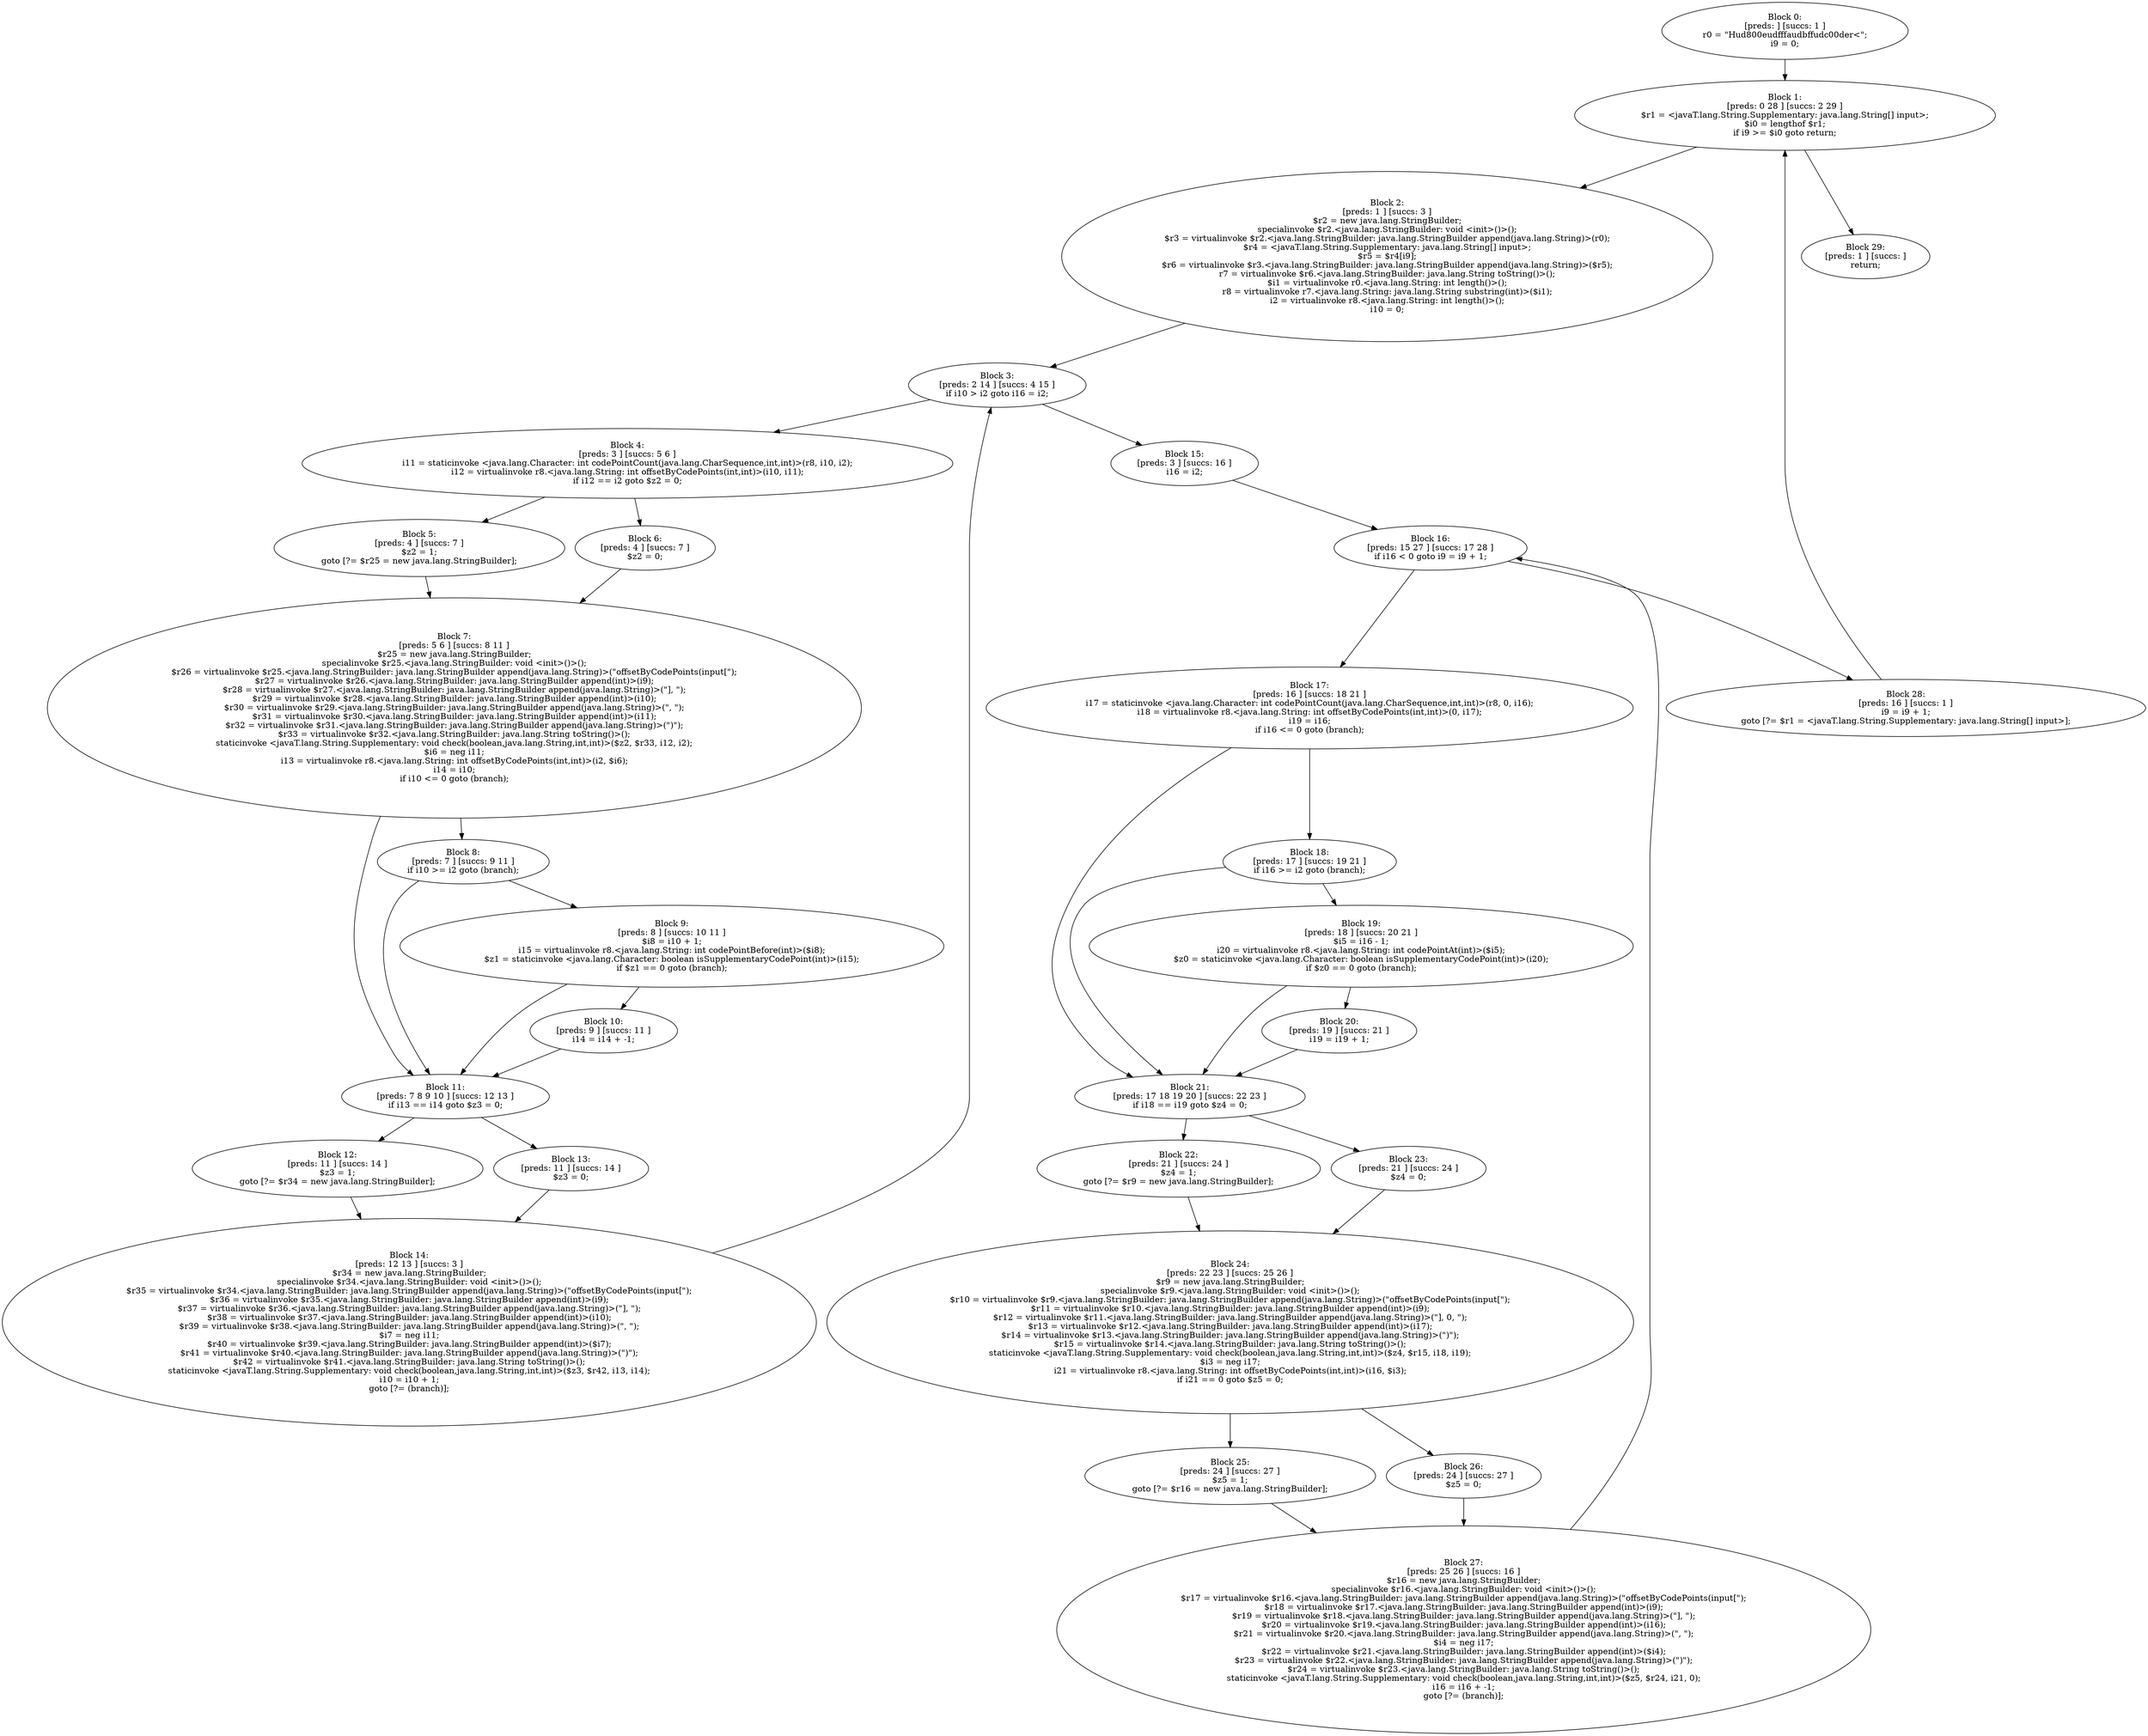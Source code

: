digraph "unitGraph" {
    "Block 0:
[preds: ] [succs: 1 ]
r0 = \"H\ud800e\udfffa\udbff\udc00der<\";
i9 = 0;
"
    "Block 1:
[preds: 0 28 ] [succs: 2 29 ]
$r1 = <javaT.lang.String.Supplementary: java.lang.String[] input>;
$i0 = lengthof $r1;
if i9 >= $i0 goto return;
"
    "Block 2:
[preds: 1 ] [succs: 3 ]
$r2 = new java.lang.StringBuilder;
specialinvoke $r2.<java.lang.StringBuilder: void <init>()>();
$r3 = virtualinvoke $r2.<java.lang.StringBuilder: java.lang.StringBuilder append(java.lang.String)>(r0);
$r4 = <javaT.lang.String.Supplementary: java.lang.String[] input>;
$r5 = $r4[i9];
$r6 = virtualinvoke $r3.<java.lang.StringBuilder: java.lang.StringBuilder append(java.lang.String)>($r5);
r7 = virtualinvoke $r6.<java.lang.StringBuilder: java.lang.String toString()>();
$i1 = virtualinvoke r0.<java.lang.String: int length()>();
r8 = virtualinvoke r7.<java.lang.String: java.lang.String substring(int)>($i1);
i2 = virtualinvoke r8.<java.lang.String: int length()>();
i10 = 0;
"
    "Block 3:
[preds: 2 14 ] [succs: 4 15 ]
if i10 > i2 goto i16 = i2;
"
    "Block 4:
[preds: 3 ] [succs: 5 6 ]
i11 = staticinvoke <java.lang.Character: int codePointCount(java.lang.CharSequence,int,int)>(r8, i10, i2);
i12 = virtualinvoke r8.<java.lang.String: int offsetByCodePoints(int,int)>(i10, i11);
if i12 == i2 goto $z2 = 0;
"
    "Block 5:
[preds: 4 ] [succs: 7 ]
$z2 = 1;
goto [?= $r25 = new java.lang.StringBuilder];
"
    "Block 6:
[preds: 4 ] [succs: 7 ]
$z2 = 0;
"
    "Block 7:
[preds: 5 6 ] [succs: 8 11 ]
$r25 = new java.lang.StringBuilder;
specialinvoke $r25.<java.lang.StringBuilder: void <init>()>();
$r26 = virtualinvoke $r25.<java.lang.StringBuilder: java.lang.StringBuilder append(java.lang.String)>(\"offsetByCodePoints(input[\");
$r27 = virtualinvoke $r26.<java.lang.StringBuilder: java.lang.StringBuilder append(int)>(i9);
$r28 = virtualinvoke $r27.<java.lang.StringBuilder: java.lang.StringBuilder append(java.lang.String)>(\"], \");
$r29 = virtualinvoke $r28.<java.lang.StringBuilder: java.lang.StringBuilder append(int)>(i10);
$r30 = virtualinvoke $r29.<java.lang.StringBuilder: java.lang.StringBuilder append(java.lang.String)>(\", \");
$r31 = virtualinvoke $r30.<java.lang.StringBuilder: java.lang.StringBuilder append(int)>(i11);
$r32 = virtualinvoke $r31.<java.lang.StringBuilder: java.lang.StringBuilder append(java.lang.String)>(\")\");
$r33 = virtualinvoke $r32.<java.lang.StringBuilder: java.lang.String toString()>();
staticinvoke <javaT.lang.String.Supplementary: void check(boolean,java.lang.String,int,int)>($z2, $r33, i12, i2);
$i6 = neg i11;
i13 = virtualinvoke r8.<java.lang.String: int offsetByCodePoints(int,int)>(i2, $i6);
i14 = i10;
if i10 <= 0 goto (branch);
"
    "Block 8:
[preds: 7 ] [succs: 9 11 ]
if i10 >= i2 goto (branch);
"
    "Block 9:
[preds: 8 ] [succs: 10 11 ]
$i8 = i10 + 1;
i15 = virtualinvoke r8.<java.lang.String: int codePointBefore(int)>($i8);
$z1 = staticinvoke <java.lang.Character: boolean isSupplementaryCodePoint(int)>(i15);
if $z1 == 0 goto (branch);
"
    "Block 10:
[preds: 9 ] [succs: 11 ]
i14 = i14 + -1;
"
    "Block 11:
[preds: 7 8 9 10 ] [succs: 12 13 ]
if i13 == i14 goto $z3 = 0;
"
    "Block 12:
[preds: 11 ] [succs: 14 ]
$z3 = 1;
goto [?= $r34 = new java.lang.StringBuilder];
"
    "Block 13:
[preds: 11 ] [succs: 14 ]
$z3 = 0;
"
    "Block 14:
[preds: 12 13 ] [succs: 3 ]
$r34 = new java.lang.StringBuilder;
specialinvoke $r34.<java.lang.StringBuilder: void <init>()>();
$r35 = virtualinvoke $r34.<java.lang.StringBuilder: java.lang.StringBuilder append(java.lang.String)>(\"offsetByCodePoints(input[\");
$r36 = virtualinvoke $r35.<java.lang.StringBuilder: java.lang.StringBuilder append(int)>(i9);
$r37 = virtualinvoke $r36.<java.lang.StringBuilder: java.lang.StringBuilder append(java.lang.String)>(\"], \");
$r38 = virtualinvoke $r37.<java.lang.StringBuilder: java.lang.StringBuilder append(int)>(i10);
$r39 = virtualinvoke $r38.<java.lang.StringBuilder: java.lang.StringBuilder append(java.lang.String)>(\", \");
$i7 = neg i11;
$r40 = virtualinvoke $r39.<java.lang.StringBuilder: java.lang.StringBuilder append(int)>($i7);
$r41 = virtualinvoke $r40.<java.lang.StringBuilder: java.lang.StringBuilder append(java.lang.String)>(\")\");
$r42 = virtualinvoke $r41.<java.lang.StringBuilder: java.lang.String toString()>();
staticinvoke <javaT.lang.String.Supplementary: void check(boolean,java.lang.String,int,int)>($z3, $r42, i13, i14);
i10 = i10 + 1;
goto [?= (branch)];
"
    "Block 15:
[preds: 3 ] [succs: 16 ]
i16 = i2;
"
    "Block 16:
[preds: 15 27 ] [succs: 17 28 ]
if i16 < 0 goto i9 = i9 + 1;
"
    "Block 17:
[preds: 16 ] [succs: 18 21 ]
i17 = staticinvoke <java.lang.Character: int codePointCount(java.lang.CharSequence,int,int)>(r8, 0, i16);
i18 = virtualinvoke r8.<java.lang.String: int offsetByCodePoints(int,int)>(0, i17);
i19 = i16;
if i16 <= 0 goto (branch);
"
    "Block 18:
[preds: 17 ] [succs: 19 21 ]
if i16 >= i2 goto (branch);
"
    "Block 19:
[preds: 18 ] [succs: 20 21 ]
$i5 = i16 - 1;
i20 = virtualinvoke r8.<java.lang.String: int codePointAt(int)>($i5);
$z0 = staticinvoke <java.lang.Character: boolean isSupplementaryCodePoint(int)>(i20);
if $z0 == 0 goto (branch);
"
    "Block 20:
[preds: 19 ] [succs: 21 ]
i19 = i19 + 1;
"
    "Block 21:
[preds: 17 18 19 20 ] [succs: 22 23 ]
if i18 == i19 goto $z4 = 0;
"
    "Block 22:
[preds: 21 ] [succs: 24 ]
$z4 = 1;
goto [?= $r9 = new java.lang.StringBuilder];
"
    "Block 23:
[preds: 21 ] [succs: 24 ]
$z4 = 0;
"
    "Block 24:
[preds: 22 23 ] [succs: 25 26 ]
$r9 = new java.lang.StringBuilder;
specialinvoke $r9.<java.lang.StringBuilder: void <init>()>();
$r10 = virtualinvoke $r9.<java.lang.StringBuilder: java.lang.StringBuilder append(java.lang.String)>(\"offsetByCodePoints(input[\");
$r11 = virtualinvoke $r10.<java.lang.StringBuilder: java.lang.StringBuilder append(int)>(i9);
$r12 = virtualinvoke $r11.<java.lang.StringBuilder: java.lang.StringBuilder append(java.lang.String)>(\"], 0, \");
$r13 = virtualinvoke $r12.<java.lang.StringBuilder: java.lang.StringBuilder append(int)>(i17);
$r14 = virtualinvoke $r13.<java.lang.StringBuilder: java.lang.StringBuilder append(java.lang.String)>(\")\");
$r15 = virtualinvoke $r14.<java.lang.StringBuilder: java.lang.String toString()>();
staticinvoke <javaT.lang.String.Supplementary: void check(boolean,java.lang.String,int,int)>($z4, $r15, i18, i19);
$i3 = neg i17;
i21 = virtualinvoke r8.<java.lang.String: int offsetByCodePoints(int,int)>(i16, $i3);
if i21 == 0 goto $z5 = 0;
"
    "Block 25:
[preds: 24 ] [succs: 27 ]
$z5 = 1;
goto [?= $r16 = new java.lang.StringBuilder];
"
    "Block 26:
[preds: 24 ] [succs: 27 ]
$z5 = 0;
"
    "Block 27:
[preds: 25 26 ] [succs: 16 ]
$r16 = new java.lang.StringBuilder;
specialinvoke $r16.<java.lang.StringBuilder: void <init>()>();
$r17 = virtualinvoke $r16.<java.lang.StringBuilder: java.lang.StringBuilder append(java.lang.String)>(\"offsetByCodePoints(input[\");
$r18 = virtualinvoke $r17.<java.lang.StringBuilder: java.lang.StringBuilder append(int)>(i9);
$r19 = virtualinvoke $r18.<java.lang.StringBuilder: java.lang.StringBuilder append(java.lang.String)>(\"], \");
$r20 = virtualinvoke $r19.<java.lang.StringBuilder: java.lang.StringBuilder append(int)>(i16);
$r21 = virtualinvoke $r20.<java.lang.StringBuilder: java.lang.StringBuilder append(java.lang.String)>(\", \");
$i4 = neg i17;
$r22 = virtualinvoke $r21.<java.lang.StringBuilder: java.lang.StringBuilder append(int)>($i4);
$r23 = virtualinvoke $r22.<java.lang.StringBuilder: java.lang.StringBuilder append(java.lang.String)>(\")\");
$r24 = virtualinvoke $r23.<java.lang.StringBuilder: java.lang.String toString()>();
staticinvoke <javaT.lang.String.Supplementary: void check(boolean,java.lang.String,int,int)>($z5, $r24, i21, 0);
i16 = i16 + -1;
goto [?= (branch)];
"
    "Block 28:
[preds: 16 ] [succs: 1 ]
i9 = i9 + 1;
goto [?= $r1 = <javaT.lang.String.Supplementary: java.lang.String[] input>];
"
    "Block 29:
[preds: 1 ] [succs: ]
return;
"
    "Block 0:
[preds: ] [succs: 1 ]
r0 = \"H\ud800e\udfffa\udbff\udc00der<\";
i9 = 0;
"->"Block 1:
[preds: 0 28 ] [succs: 2 29 ]
$r1 = <javaT.lang.String.Supplementary: java.lang.String[] input>;
$i0 = lengthof $r1;
if i9 >= $i0 goto return;
";
    "Block 1:
[preds: 0 28 ] [succs: 2 29 ]
$r1 = <javaT.lang.String.Supplementary: java.lang.String[] input>;
$i0 = lengthof $r1;
if i9 >= $i0 goto return;
"->"Block 2:
[preds: 1 ] [succs: 3 ]
$r2 = new java.lang.StringBuilder;
specialinvoke $r2.<java.lang.StringBuilder: void <init>()>();
$r3 = virtualinvoke $r2.<java.lang.StringBuilder: java.lang.StringBuilder append(java.lang.String)>(r0);
$r4 = <javaT.lang.String.Supplementary: java.lang.String[] input>;
$r5 = $r4[i9];
$r6 = virtualinvoke $r3.<java.lang.StringBuilder: java.lang.StringBuilder append(java.lang.String)>($r5);
r7 = virtualinvoke $r6.<java.lang.StringBuilder: java.lang.String toString()>();
$i1 = virtualinvoke r0.<java.lang.String: int length()>();
r8 = virtualinvoke r7.<java.lang.String: java.lang.String substring(int)>($i1);
i2 = virtualinvoke r8.<java.lang.String: int length()>();
i10 = 0;
";
    "Block 1:
[preds: 0 28 ] [succs: 2 29 ]
$r1 = <javaT.lang.String.Supplementary: java.lang.String[] input>;
$i0 = lengthof $r1;
if i9 >= $i0 goto return;
"->"Block 29:
[preds: 1 ] [succs: ]
return;
";
    "Block 2:
[preds: 1 ] [succs: 3 ]
$r2 = new java.lang.StringBuilder;
specialinvoke $r2.<java.lang.StringBuilder: void <init>()>();
$r3 = virtualinvoke $r2.<java.lang.StringBuilder: java.lang.StringBuilder append(java.lang.String)>(r0);
$r4 = <javaT.lang.String.Supplementary: java.lang.String[] input>;
$r5 = $r4[i9];
$r6 = virtualinvoke $r3.<java.lang.StringBuilder: java.lang.StringBuilder append(java.lang.String)>($r5);
r7 = virtualinvoke $r6.<java.lang.StringBuilder: java.lang.String toString()>();
$i1 = virtualinvoke r0.<java.lang.String: int length()>();
r8 = virtualinvoke r7.<java.lang.String: java.lang.String substring(int)>($i1);
i2 = virtualinvoke r8.<java.lang.String: int length()>();
i10 = 0;
"->"Block 3:
[preds: 2 14 ] [succs: 4 15 ]
if i10 > i2 goto i16 = i2;
";
    "Block 3:
[preds: 2 14 ] [succs: 4 15 ]
if i10 > i2 goto i16 = i2;
"->"Block 4:
[preds: 3 ] [succs: 5 6 ]
i11 = staticinvoke <java.lang.Character: int codePointCount(java.lang.CharSequence,int,int)>(r8, i10, i2);
i12 = virtualinvoke r8.<java.lang.String: int offsetByCodePoints(int,int)>(i10, i11);
if i12 == i2 goto $z2 = 0;
";
    "Block 3:
[preds: 2 14 ] [succs: 4 15 ]
if i10 > i2 goto i16 = i2;
"->"Block 15:
[preds: 3 ] [succs: 16 ]
i16 = i2;
";
    "Block 4:
[preds: 3 ] [succs: 5 6 ]
i11 = staticinvoke <java.lang.Character: int codePointCount(java.lang.CharSequence,int,int)>(r8, i10, i2);
i12 = virtualinvoke r8.<java.lang.String: int offsetByCodePoints(int,int)>(i10, i11);
if i12 == i2 goto $z2 = 0;
"->"Block 5:
[preds: 4 ] [succs: 7 ]
$z2 = 1;
goto [?= $r25 = new java.lang.StringBuilder];
";
    "Block 4:
[preds: 3 ] [succs: 5 6 ]
i11 = staticinvoke <java.lang.Character: int codePointCount(java.lang.CharSequence,int,int)>(r8, i10, i2);
i12 = virtualinvoke r8.<java.lang.String: int offsetByCodePoints(int,int)>(i10, i11);
if i12 == i2 goto $z2 = 0;
"->"Block 6:
[preds: 4 ] [succs: 7 ]
$z2 = 0;
";
    "Block 5:
[preds: 4 ] [succs: 7 ]
$z2 = 1;
goto [?= $r25 = new java.lang.StringBuilder];
"->"Block 7:
[preds: 5 6 ] [succs: 8 11 ]
$r25 = new java.lang.StringBuilder;
specialinvoke $r25.<java.lang.StringBuilder: void <init>()>();
$r26 = virtualinvoke $r25.<java.lang.StringBuilder: java.lang.StringBuilder append(java.lang.String)>(\"offsetByCodePoints(input[\");
$r27 = virtualinvoke $r26.<java.lang.StringBuilder: java.lang.StringBuilder append(int)>(i9);
$r28 = virtualinvoke $r27.<java.lang.StringBuilder: java.lang.StringBuilder append(java.lang.String)>(\"], \");
$r29 = virtualinvoke $r28.<java.lang.StringBuilder: java.lang.StringBuilder append(int)>(i10);
$r30 = virtualinvoke $r29.<java.lang.StringBuilder: java.lang.StringBuilder append(java.lang.String)>(\", \");
$r31 = virtualinvoke $r30.<java.lang.StringBuilder: java.lang.StringBuilder append(int)>(i11);
$r32 = virtualinvoke $r31.<java.lang.StringBuilder: java.lang.StringBuilder append(java.lang.String)>(\")\");
$r33 = virtualinvoke $r32.<java.lang.StringBuilder: java.lang.String toString()>();
staticinvoke <javaT.lang.String.Supplementary: void check(boolean,java.lang.String,int,int)>($z2, $r33, i12, i2);
$i6 = neg i11;
i13 = virtualinvoke r8.<java.lang.String: int offsetByCodePoints(int,int)>(i2, $i6);
i14 = i10;
if i10 <= 0 goto (branch);
";
    "Block 6:
[preds: 4 ] [succs: 7 ]
$z2 = 0;
"->"Block 7:
[preds: 5 6 ] [succs: 8 11 ]
$r25 = new java.lang.StringBuilder;
specialinvoke $r25.<java.lang.StringBuilder: void <init>()>();
$r26 = virtualinvoke $r25.<java.lang.StringBuilder: java.lang.StringBuilder append(java.lang.String)>(\"offsetByCodePoints(input[\");
$r27 = virtualinvoke $r26.<java.lang.StringBuilder: java.lang.StringBuilder append(int)>(i9);
$r28 = virtualinvoke $r27.<java.lang.StringBuilder: java.lang.StringBuilder append(java.lang.String)>(\"], \");
$r29 = virtualinvoke $r28.<java.lang.StringBuilder: java.lang.StringBuilder append(int)>(i10);
$r30 = virtualinvoke $r29.<java.lang.StringBuilder: java.lang.StringBuilder append(java.lang.String)>(\", \");
$r31 = virtualinvoke $r30.<java.lang.StringBuilder: java.lang.StringBuilder append(int)>(i11);
$r32 = virtualinvoke $r31.<java.lang.StringBuilder: java.lang.StringBuilder append(java.lang.String)>(\")\");
$r33 = virtualinvoke $r32.<java.lang.StringBuilder: java.lang.String toString()>();
staticinvoke <javaT.lang.String.Supplementary: void check(boolean,java.lang.String,int,int)>($z2, $r33, i12, i2);
$i6 = neg i11;
i13 = virtualinvoke r8.<java.lang.String: int offsetByCodePoints(int,int)>(i2, $i6);
i14 = i10;
if i10 <= 0 goto (branch);
";
    "Block 7:
[preds: 5 6 ] [succs: 8 11 ]
$r25 = new java.lang.StringBuilder;
specialinvoke $r25.<java.lang.StringBuilder: void <init>()>();
$r26 = virtualinvoke $r25.<java.lang.StringBuilder: java.lang.StringBuilder append(java.lang.String)>(\"offsetByCodePoints(input[\");
$r27 = virtualinvoke $r26.<java.lang.StringBuilder: java.lang.StringBuilder append(int)>(i9);
$r28 = virtualinvoke $r27.<java.lang.StringBuilder: java.lang.StringBuilder append(java.lang.String)>(\"], \");
$r29 = virtualinvoke $r28.<java.lang.StringBuilder: java.lang.StringBuilder append(int)>(i10);
$r30 = virtualinvoke $r29.<java.lang.StringBuilder: java.lang.StringBuilder append(java.lang.String)>(\", \");
$r31 = virtualinvoke $r30.<java.lang.StringBuilder: java.lang.StringBuilder append(int)>(i11);
$r32 = virtualinvoke $r31.<java.lang.StringBuilder: java.lang.StringBuilder append(java.lang.String)>(\")\");
$r33 = virtualinvoke $r32.<java.lang.StringBuilder: java.lang.String toString()>();
staticinvoke <javaT.lang.String.Supplementary: void check(boolean,java.lang.String,int,int)>($z2, $r33, i12, i2);
$i6 = neg i11;
i13 = virtualinvoke r8.<java.lang.String: int offsetByCodePoints(int,int)>(i2, $i6);
i14 = i10;
if i10 <= 0 goto (branch);
"->"Block 8:
[preds: 7 ] [succs: 9 11 ]
if i10 >= i2 goto (branch);
";
    "Block 7:
[preds: 5 6 ] [succs: 8 11 ]
$r25 = new java.lang.StringBuilder;
specialinvoke $r25.<java.lang.StringBuilder: void <init>()>();
$r26 = virtualinvoke $r25.<java.lang.StringBuilder: java.lang.StringBuilder append(java.lang.String)>(\"offsetByCodePoints(input[\");
$r27 = virtualinvoke $r26.<java.lang.StringBuilder: java.lang.StringBuilder append(int)>(i9);
$r28 = virtualinvoke $r27.<java.lang.StringBuilder: java.lang.StringBuilder append(java.lang.String)>(\"], \");
$r29 = virtualinvoke $r28.<java.lang.StringBuilder: java.lang.StringBuilder append(int)>(i10);
$r30 = virtualinvoke $r29.<java.lang.StringBuilder: java.lang.StringBuilder append(java.lang.String)>(\", \");
$r31 = virtualinvoke $r30.<java.lang.StringBuilder: java.lang.StringBuilder append(int)>(i11);
$r32 = virtualinvoke $r31.<java.lang.StringBuilder: java.lang.StringBuilder append(java.lang.String)>(\")\");
$r33 = virtualinvoke $r32.<java.lang.StringBuilder: java.lang.String toString()>();
staticinvoke <javaT.lang.String.Supplementary: void check(boolean,java.lang.String,int,int)>($z2, $r33, i12, i2);
$i6 = neg i11;
i13 = virtualinvoke r8.<java.lang.String: int offsetByCodePoints(int,int)>(i2, $i6);
i14 = i10;
if i10 <= 0 goto (branch);
"->"Block 11:
[preds: 7 8 9 10 ] [succs: 12 13 ]
if i13 == i14 goto $z3 = 0;
";
    "Block 8:
[preds: 7 ] [succs: 9 11 ]
if i10 >= i2 goto (branch);
"->"Block 9:
[preds: 8 ] [succs: 10 11 ]
$i8 = i10 + 1;
i15 = virtualinvoke r8.<java.lang.String: int codePointBefore(int)>($i8);
$z1 = staticinvoke <java.lang.Character: boolean isSupplementaryCodePoint(int)>(i15);
if $z1 == 0 goto (branch);
";
    "Block 8:
[preds: 7 ] [succs: 9 11 ]
if i10 >= i2 goto (branch);
"->"Block 11:
[preds: 7 8 9 10 ] [succs: 12 13 ]
if i13 == i14 goto $z3 = 0;
";
    "Block 9:
[preds: 8 ] [succs: 10 11 ]
$i8 = i10 + 1;
i15 = virtualinvoke r8.<java.lang.String: int codePointBefore(int)>($i8);
$z1 = staticinvoke <java.lang.Character: boolean isSupplementaryCodePoint(int)>(i15);
if $z1 == 0 goto (branch);
"->"Block 10:
[preds: 9 ] [succs: 11 ]
i14 = i14 + -1;
";
    "Block 9:
[preds: 8 ] [succs: 10 11 ]
$i8 = i10 + 1;
i15 = virtualinvoke r8.<java.lang.String: int codePointBefore(int)>($i8);
$z1 = staticinvoke <java.lang.Character: boolean isSupplementaryCodePoint(int)>(i15);
if $z1 == 0 goto (branch);
"->"Block 11:
[preds: 7 8 9 10 ] [succs: 12 13 ]
if i13 == i14 goto $z3 = 0;
";
    "Block 10:
[preds: 9 ] [succs: 11 ]
i14 = i14 + -1;
"->"Block 11:
[preds: 7 8 9 10 ] [succs: 12 13 ]
if i13 == i14 goto $z3 = 0;
";
    "Block 11:
[preds: 7 8 9 10 ] [succs: 12 13 ]
if i13 == i14 goto $z3 = 0;
"->"Block 12:
[preds: 11 ] [succs: 14 ]
$z3 = 1;
goto [?= $r34 = new java.lang.StringBuilder];
";
    "Block 11:
[preds: 7 8 9 10 ] [succs: 12 13 ]
if i13 == i14 goto $z3 = 0;
"->"Block 13:
[preds: 11 ] [succs: 14 ]
$z3 = 0;
";
    "Block 12:
[preds: 11 ] [succs: 14 ]
$z3 = 1;
goto [?= $r34 = new java.lang.StringBuilder];
"->"Block 14:
[preds: 12 13 ] [succs: 3 ]
$r34 = new java.lang.StringBuilder;
specialinvoke $r34.<java.lang.StringBuilder: void <init>()>();
$r35 = virtualinvoke $r34.<java.lang.StringBuilder: java.lang.StringBuilder append(java.lang.String)>(\"offsetByCodePoints(input[\");
$r36 = virtualinvoke $r35.<java.lang.StringBuilder: java.lang.StringBuilder append(int)>(i9);
$r37 = virtualinvoke $r36.<java.lang.StringBuilder: java.lang.StringBuilder append(java.lang.String)>(\"], \");
$r38 = virtualinvoke $r37.<java.lang.StringBuilder: java.lang.StringBuilder append(int)>(i10);
$r39 = virtualinvoke $r38.<java.lang.StringBuilder: java.lang.StringBuilder append(java.lang.String)>(\", \");
$i7 = neg i11;
$r40 = virtualinvoke $r39.<java.lang.StringBuilder: java.lang.StringBuilder append(int)>($i7);
$r41 = virtualinvoke $r40.<java.lang.StringBuilder: java.lang.StringBuilder append(java.lang.String)>(\")\");
$r42 = virtualinvoke $r41.<java.lang.StringBuilder: java.lang.String toString()>();
staticinvoke <javaT.lang.String.Supplementary: void check(boolean,java.lang.String,int,int)>($z3, $r42, i13, i14);
i10 = i10 + 1;
goto [?= (branch)];
";
    "Block 13:
[preds: 11 ] [succs: 14 ]
$z3 = 0;
"->"Block 14:
[preds: 12 13 ] [succs: 3 ]
$r34 = new java.lang.StringBuilder;
specialinvoke $r34.<java.lang.StringBuilder: void <init>()>();
$r35 = virtualinvoke $r34.<java.lang.StringBuilder: java.lang.StringBuilder append(java.lang.String)>(\"offsetByCodePoints(input[\");
$r36 = virtualinvoke $r35.<java.lang.StringBuilder: java.lang.StringBuilder append(int)>(i9);
$r37 = virtualinvoke $r36.<java.lang.StringBuilder: java.lang.StringBuilder append(java.lang.String)>(\"], \");
$r38 = virtualinvoke $r37.<java.lang.StringBuilder: java.lang.StringBuilder append(int)>(i10);
$r39 = virtualinvoke $r38.<java.lang.StringBuilder: java.lang.StringBuilder append(java.lang.String)>(\", \");
$i7 = neg i11;
$r40 = virtualinvoke $r39.<java.lang.StringBuilder: java.lang.StringBuilder append(int)>($i7);
$r41 = virtualinvoke $r40.<java.lang.StringBuilder: java.lang.StringBuilder append(java.lang.String)>(\")\");
$r42 = virtualinvoke $r41.<java.lang.StringBuilder: java.lang.String toString()>();
staticinvoke <javaT.lang.String.Supplementary: void check(boolean,java.lang.String,int,int)>($z3, $r42, i13, i14);
i10 = i10 + 1;
goto [?= (branch)];
";
    "Block 14:
[preds: 12 13 ] [succs: 3 ]
$r34 = new java.lang.StringBuilder;
specialinvoke $r34.<java.lang.StringBuilder: void <init>()>();
$r35 = virtualinvoke $r34.<java.lang.StringBuilder: java.lang.StringBuilder append(java.lang.String)>(\"offsetByCodePoints(input[\");
$r36 = virtualinvoke $r35.<java.lang.StringBuilder: java.lang.StringBuilder append(int)>(i9);
$r37 = virtualinvoke $r36.<java.lang.StringBuilder: java.lang.StringBuilder append(java.lang.String)>(\"], \");
$r38 = virtualinvoke $r37.<java.lang.StringBuilder: java.lang.StringBuilder append(int)>(i10);
$r39 = virtualinvoke $r38.<java.lang.StringBuilder: java.lang.StringBuilder append(java.lang.String)>(\", \");
$i7 = neg i11;
$r40 = virtualinvoke $r39.<java.lang.StringBuilder: java.lang.StringBuilder append(int)>($i7);
$r41 = virtualinvoke $r40.<java.lang.StringBuilder: java.lang.StringBuilder append(java.lang.String)>(\")\");
$r42 = virtualinvoke $r41.<java.lang.StringBuilder: java.lang.String toString()>();
staticinvoke <javaT.lang.String.Supplementary: void check(boolean,java.lang.String,int,int)>($z3, $r42, i13, i14);
i10 = i10 + 1;
goto [?= (branch)];
"->"Block 3:
[preds: 2 14 ] [succs: 4 15 ]
if i10 > i2 goto i16 = i2;
";
    "Block 15:
[preds: 3 ] [succs: 16 ]
i16 = i2;
"->"Block 16:
[preds: 15 27 ] [succs: 17 28 ]
if i16 < 0 goto i9 = i9 + 1;
";
    "Block 16:
[preds: 15 27 ] [succs: 17 28 ]
if i16 < 0 goto i9 = i9 + 1;
"->"Block 17:
[preds: 16 ] [succs: 18 21 ]
i17 = staticinvoke <java.lang.Character: int codePointCount(java.lang.CharSequence,int,int)>(r8, 0, i16);
i18 = virtualinvoke r8.<java.lang.String: int offsetByCodePoints(int,int)>(0, i17);
i19 = i16;
if i16 <= 0 goto (branch);
";
    "Block 16:
[preds: 15 27 ] [succs: 17 28 ]
if i16 < 0 goto i9 = i9 + 1;
"->"Block 28:
[preds: 16 ] [succs: 1 ]
i9 = i9 + 1;
goto [?= $r1 = <javaT.lang.String.Supplementary: java.lang.String[] input>];
";
    "Block 17:
[preds: 16 ] [succs: 18 21 ]
i17 = staticinvoke <java.lang.Character: int codePointCount(java.lang.CharSequence,int,int)>(r8, 0, i16);
i18 = virtualinvoke r8.<java.lang.String: int offsetByCodePoints(int,int)>(0, i17);
i19 = i16;
if i16 <= 0 goto (branch);
"->"Block 18:
[preds: 17 ] [succs: 19 21 ]
if i16 >= i2 goto (branch);
";
    "Block 17:
[preds: 16 ] [succs: 18 21 ]
i17 = staticinvoke <java.lang.Character: int codePointCount(java.lang.CharSequence,int,int)>(r8, 0, i16);
i18 = virtualinvoke r8.<java.lang.String: int offsetByCodePoints(int,int)>(0, i17);
i19 = i16;
if i16 <= 0 goto (branch);
"->"Block 21:
[preds: 17 18 19 20 ] [succs: 22 23 ]
if i18 == i19 goto $z4 = 0;
";
    "Block 18:
[preds: 17 ] [succs: 19 21 ]
if i16 >= i2 goto (branch);
"->"Block 19:
[preds: 18 ] [succs: 20 21 ]
$i5 = i16 - 1;
i20 = virtualinvoke r8.<java.lang.String: int codePointAt(int)>($i5);
$z0 = staticinvoke <java.lang.Character: boolean isSupplementaryCodePoint(int)>(i20);
if $z0 == 0 goto (branch);
";
    "Block 18:
[preds: 17 ] [succs: 19 21 ]
if i16 >= i2 goto (branch);
"->"Block 21:
[preds: 17 18 19 20 ] [succs: 22 23 ]
if i18 == i19 goto $z4 = 0;
";
    "Block 19:
[preds: 18 ] [succs: 20 21 ]
$i5 = i16 - 1;
i20 = virtualinvoke r8.<java.lang.String: int codePointAt(int)>($i5);
$z0 = staticinvoke <java.lang.Character: boolean isSupplementaryCodePoint(int)>(i20);
if $z0 == 0 goto (branch);
"->"Block 20:
[preds: 19 ] [succs: 21 ]
i19 = i19 + 1;
";
    "Block 19:
[preds: 18 ] [succs: 20 21 ]
$i5 = i16 - 1;
i20 = virtualinvoke r8.<java.lang.String: int codePointAt(int)>($i5);
$z0 = staticinvoke <java.lang.Character: boolean isSupplementaryCodePoint(int)>(i20);
if $z0 == 0 goto (branch);
"->"Block 21:
[preds: 17 18 19 20 ] [succs: 22 23 ]
if i18 == i19 goto $z4 = 0;
";
    "Block 20:
[preds: 19 ] [succs: 21 ]
i19 = i19 + 1;
"->"Block 21:
[preds: 17 18 19 20 ] [succs: 22 23 ]
if i18 == i19 goto $z4 = 0;
";
    "Block 21:
[preds: 17 18 19 20 ] [succs: 22 23 ]
if i18 == i19 goto $z4 = 0;
"->"Block 22:
[preds: 21 ] [succs: 24 ]
$z4 = 1;
goto [?= $r9 = new java.lang.StringBuilder];
";
    "Block 21:
[preds: 17 18 19 20 ] [succs: 22 23 ]
if i18 == i19 goto $z4 = 0;
"->"Block 23:
[preds: 21 ] [succs: 24 ]
$z4 = 0;
";
    "Block 22:
[preds: 21 ] [succs: 24 ]
$z4 = 1;
goto [?= $r9 = new java.lang.StringBuilder];
"->"Block 24:
[preds: 22 23 ] [succs: 25 26 ]
$r9 = new java.lang.StringBuilder;
specialinvoke $r9.<java.lang.StringBuilder: void <init>()>();
$r10 = virtualinvoke $r9.<java.lang.StringBuilder: java.lang.StringBuilder append(java.lang.String)>(\"offsetByCodePoints(input[\");
$r11 = virtualinvoke $r10.<java.lang.StringBuilder: java.lang.StringBuilder append(int)>(i9);
$r12 = virtualinvoke $r11.<java.lang.StringBuilder: java.lang.StringBuilder append(java.lang.String)>(\"], 0, \");
$r13 = virtualinvoke $r12.<java.lang.StringBuilder: java.lang.StringBuilder append(int)>(i17);
$r14 = virtualinvoke $r13.<java.lang.StringBuilder: java.lang.StringBuilder append(java.lang.String)>(\")\");
$r15 = virtualinvoke $r14.<java.lang.StringBuilder: java.lang.String toString()>();
staticinvoke <javaT.lang.String.Supplementary: void check(boolean,java.lang.String,int,int)>($z4, $r15, i18, i19);
$i3 = neg i17;
i21 = virtualinvoke r8.<java.lang.String: int offsetByCodePoints(int,int)>(i16, $i3);
if i21 == 0 goto $z5 = 0;
";
    "Block 23:
[preds: 21 ] [succs: 24 ]
$z4 = 0;
"->"Block 24:
[preds: 22 23 ] [succs: 25 26 ]
$r9 = new java.lang.StringBuilder;
specialinvoke $r9.<java.lang.StringBuilder: void <init>()>();
$r10 = virtualinvoke $r9.<java.lang.StringBuilder: java.lang.StringBuilder append(java.lang.String)>(\"offsetByCodePoints(input[\");
$r11 = virtualinvoke $r10.<java.lang.StringBuilder: java.lang.StringBuilder append(int)>(i9);
$r12 = virtualinvoke $r11.<java.lang.StringBuilder: java.lang.StringBuilder append(java.lang.String)>(\"], 0, \");
$r13 = virtualinvoke $r12.<java.lang.StringBuilder: java.lang.StringBuilder append(int)>(i17);
$r14 = virtualinvoke $r13.<java.lang.StringBuilder: java.lang.StringBuilder append(java.lang.String)>(\")\");
$r15 = virtualinvoke $r14.<java.lang.StringBuilder: java.lang.String toString()>();
staticinvoke <javaT.lang.String.Supplementary: void check(boolean,java.lang.String,int,int)>($z4, $r15, i18, i19);
$i3 = neg i17;
i21 = virtualinvoke r8.<java.lang.String: int offsetByCodePoints(int,int)>(i16, $i3);
if i21 == 0 goto $z5 = 0;
";
    "Block 24:
[preds: 22 23 ] [succs: 25 26 ]
$r9 = new java.lang.StringBuilder;
specialinvoke $r9.<java.lang.StringBuilder: void <init>()>();
$r10 = virtualinvoke $r9.<java.lang.StringBuilder: java.lang.StringBuilder append(java.lang.String)>(\"offsetByCodePoints(input[\");
$r11 = virtualinvoke $r10.<java.lang.StringBuilder: java.lang.StringBuilder append(int)>(i9);
$r12 = virtualinvoke $r11.<java.lang.StringBuilder: java.lang.StringBuilder append(java.lang.String)>(\"], 0, \");
$r13 = virtualinvoke $r12.<java.lang.StringBuilder: java.lang.StringBuilder append(int)>(i17);
$r14 = virtualinvoke $r13.<java.lang.StringBuilder: java.lang.StringBuilder append(java.lang.String)>(\")\");
$r15 = virtualinvoke $r14.<java.lang.StringBuilder: java.lang.String toString()>();
staticinvoke <javaT.lang.String.Supplementary: void check(boolean,java.lang.String,int,int)>($z4, $r15, i18, i19);
$i3 = neg i17;
i21 = virtualinvoke r8.<java.lang.String: int offsetByCodePoints(int,int)>(i16, $i3);
if i21 == 0 goto $z5 = 0;
"->"Block 25:
[preds: 24 ] [succs: 27 ]
$z5 = 1;
goto [?= $r16 = new java.lang.StringBuilder];
";
    "Block 24:
[preds: 22 23 ] [succs: 25 26 ]
$r9 = new java.lang.StringBuilder;
specialinvoke $r9.<java.lang.StringBuilder: void <init>()>();
$r10 = virtualinvoke $r9.<java.lang.StringBuilder: java.lang.StringBuilder append(java.lang.String)>(\"offsetByCodePoints(input[\");
$r11 = virtualinvoke $r10.<java.lang.StringBuilder: java.lang.StringBuilder append(int)>(i9);
$r12 = virtualinvoke $r11.<java.lang.StringBuilder: java.lang.StringBuilder append(java.lang.String)>(\"], 0, \");
$r13 = virtualinvoke $r12.<java.lang.StringBuilder: java.lang.StringBuilder append(int)>(i17);
$r14 = virtualinvoke $r13.<java.lang.StringBuilder: java.lang.StringBuilder append(java.lang.String)>(\")\");
$r15 = virtualinvoke $r14.<java.lang.StringBuilder: java.lang.String toString()>();
staticinvoke <javaT.lang.String.Supplementary: void check(boolean,java.lang.String,int,int)>($z4, $r15, i18, i19);
$i3 = neg i17;
i21 = virtualinvoke r8.<java.lang.String: int offsetByCodePoints(int,int)>(i16, $i3);
if i21 == 0 goto $z5 = 0;
"->"Block 26:
[preds: 24 ] [succs: 27 ]
$z5 = 0;
";
    "Block 25:
[preds: 24 ] [succs: 27 ]
$z5 = 1;
goto [?= $r16 = new java.lang.StringBuilder];
"->"Block 27:
[preds: 25 26 ] [succs: 16 ]
$r16 = new java.lang.StringBuilder;
specialinvoke $r16.<java.lang.StringBuilder: void <init>()>();
$r17 = virtualinvoke $r16.<java.lang.StringBuilder: java.lang.StringBuilder append(java.lang.String)>(\"offsetByCodePoints(input[\");
$r18 = virtualinvoke $r17.<java.lang.StringBuilder: java.lang.StringBuilder append(int)>(i9);
$r19 = virtualinvoke $r18.<java.lang.StringBuilder: java.lang.StringBuilder append(java.lang.String)>(\"], \");
$r20 = virtualinvoke $r19.<java.lang.StringBuilder: java.lang.StringBuilder append(int)>(i16);
$r21 = virtualinvoke $r20.<java.lang.StringBuilder: java.lang.StringBuilder append(java.lang.String)>(\", \");
$i4 = neg i17;
$r22 = virtualinvoke $r21.<java.lang.StringBuilder: java.lang.StringBuilder append(int)>($i4);
$r23 = virtualinvoke $r22.<java.lang.StringBuilder: java.lang.StringBuilder append(java.lang.String)>(\")\");
$r24 = virtualinvoke $r23.<java.lang.StringBuilder: java.lang.String toString()>();
staticinvoke <javaT.lang.String.Supplementary: void check(boolean,java.lang.String,int,int)>($z5, $r24, i21, 0);
i16 = i16 + -1;
goto [?= (branch)];
";
    "Block 26:
[preds: 24 ] [succs: 27 ]
$z5 = 0;
"->"Block 27:
[preds: 25 26 ] [succs: 16 ]
$r16 = new java.lang.StringBuilder;
specialinvoke $r16.<java.lang.StringBuilder: void <init>()>();
$r17 = virtualinvoke $r16.<java.lang.StringBuilder: java.lang.StringBuilder append(java.lang.String)>(\"offsetByCodePoints(input[\");
$r18 = virtualinvoke $r17.<java.lang.StringBuilder: java.lang.StringBuilder append(int)>(i9);
$r19 = virtualinvoke $r18.<java.lang.StringBuilder: java.lang.StringBuilder append(java.lang.String)>(\"], \");
$r20 = virtualinvoke $r19.<java.lang.StringBuilder: java.lang.StringBuilder append(int)>(i16);
$r21 = virtualinvoke $r20.<java.lang.StringBuilder: java.lang.StringBuilder append(java.lang.String)>(\", \");
$i4 = neg i17;
$r22 = virtualinvoke $r21.<java.lang.StringBuilder: java.lang.StringBuilder append(int)>($i4);
$r23 = virtualinvoke $r22.<java.lang.StringBuilder: java.lang.StringBuilder append(java.lang.String)>(\")\");
$r24 = virtualinvoke $r23.<java.lang.StringBuilder: java.lang.String toString()>();
staticinvoke <javaT.lang.String.Supplementary: void check(boolean,java.lang.String,int,int)>($z5, $r24, i21, 0);
i16 = i16 + -1;
goto [?= (branch)];
";
    "Block 27:
[preds: 25 26 ] [succs: 16 ]
$r16 = new java.lang.StringBuilder;
specialinvoke $r16.<java.lang.StringBuilder: void <init>()>();
$r17 = virtualinvoke $r16.<java.lang.StringBuilder: java.lang.StringBuilder append(java.lang.String)>(\"offsetByCodePoints(input[\");
$r18 = virtualinvoke $r17.<java.lang.StringBuilder: java.lang.StringBuilder append(int)>(i9);
$r19 = virtualinvoke $r18.<java.lang.StringBuilder: java.lang.StringBuilder append(java.lang.String)>(\"], \");
$r20 = virtualinvoke $r19.<java.lang.StringBuilder: java.lang.StringBuilder append(int)>(i16);
$r21 = virtualinvoke $r20.<java.lang.StringBuilder: java.lang.StringBuilder append(java.lang.String)>(\", \");
$i4 = neg i17;
$r22 = virtualinvoke $r21.<java.lang.StringBuilder: java.lang.StringBuilder append(int)>($i4);
$r23 = virtualinvoke $r22.<java.lang.StringBuilder: java.lang.StringBuilder append(java.lang.String)>(\")\");
$r24 = virtualinvoke $r23.<java.lang.StringBuilder: java.lang.String toString()>();
staticinvoke <javaT.lang.String.Supplementary: void check(boolean,java.lang.String,int,int)>($z5, $r24, i21, 0);
i16 = i16 + -1;
goto [?= (branch)];
"->"Block 16:
[preds: 15 27 ] [succs: 17 28 ]
if i16 < 0 goto i9 = i9 + 1;
";
    "Block 28:
[preds: 16 ] [succs: 1 ]
i9 = i9 + 1;
goto [?= $r1 = <javaT.lang.String.Supplementary: java.lang.String[] input>];
"->"Block 1:
[preds: 0 28 ] [succs: 2 29 ]
$r1 = <javaT.lang.String.Supplementary: java.lang.String[] input>;
$i0 = lengthof $r1;
if i9 >= $i0 goto return;
";
}
